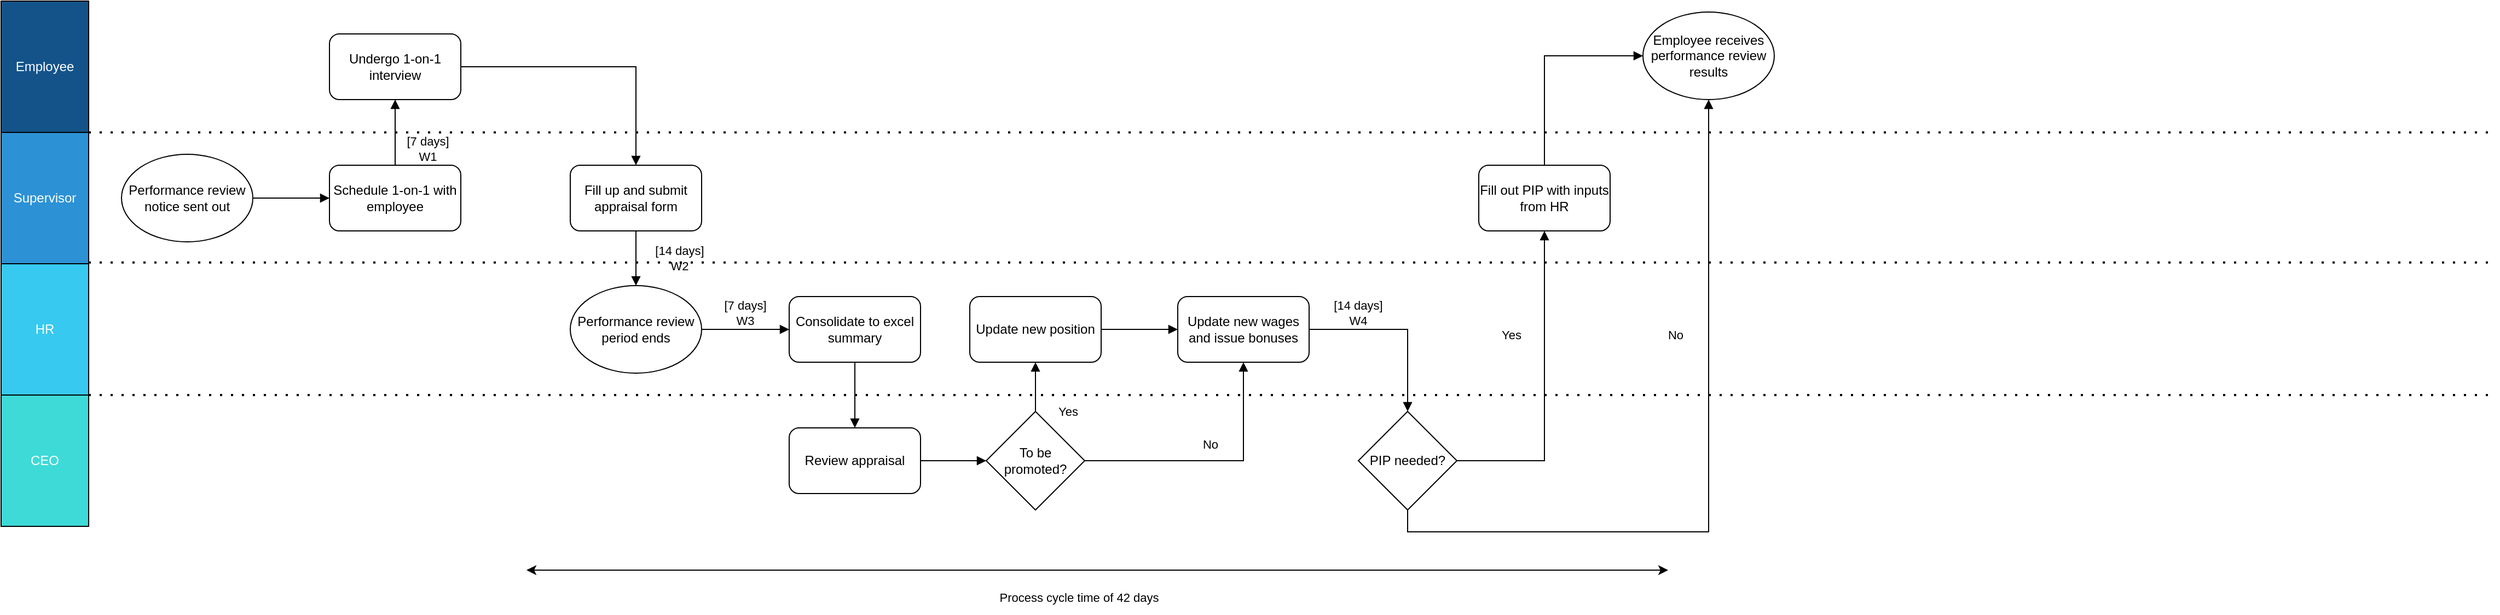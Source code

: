 <mxfile version="21.1.4" type="github">
  <diagram name="Page-1" id="x3qRDm9B7H_OVfXoaRfD">
    <mxGraphModel dx="1207" dy="681" grid="1" gridSize="10" guides="1" tooltips="1" connect="1" arrows="1" fold="1" page="1" pageScale="1" pageWidth="850" pageHeight="1100" math="0" shadow="0">
      <root>
        <mxCell id="0" />
        <mxCell id="1" parent="0" />
        <mxCell id="MzEPvq9lY3MwqnpipSgU-8" value="&lt;font color=&quot;#ffffff&quot;&gt;Employee&lt;/font&gt;" style="rounded=0;whiteSpace=wrap;html=1;direction=south;fillColor=#13538A;" parent="1" vertex="1">
          <mxGeometry x="80" y="120" width="80" height="120" as="geometry" />
        </mxCell>
        <mxCell id="nVGY_BLCJTJtmA_UGDGf-1" value="&lt;font color=&quot;#ffffff&quot;&gt;Supervisor&lt;/font&gt;" style="rounded=0;whiteSpace=wrap;html=1;direction=south;fillColor=#2C92D5;" parent="1" vertex="1">
          <mxGeometry x="80" y="240" width="80" height="120" as="geometry" />
        </mxCell>
        <mxCell id="nVGY_BLCJTJtmA_UGDGf-2" value="&lt;font color=&quot;#ffffff&quot;&gt;HR&lt;/font&gt;" style="rounded=0;whiteSpace=wrap;html=1;direction=south;fillColor=#37C9EF;" parent="1" vertex="1">
          <mxGeometry x="80" y="360" width="80" height="120" as="geometry" />
        </mxCell>
        <mxCell id="nVGY_BLCJTJtmA_UGDGf-3" value="&lt;font color=&quot;#ffffff&quot;&gt;CEO&lt;/font&gt;" style="rounded=0;whiteSpace=wrap;html=1;direction=south;fillColor=#3EDAD8;" parent="1" vertex="1">
          <mxGeometry x="80" y="480" width="80" height="120" as="geometry" />
        </mxCell>
        <mxCell id="fqvqRyCJQWTvvMZPAVhp-2" value="" style="edgeStyle=orthogonalEdgeStyle;rounded=0;orthogonalLoop=1;jettySize=auto;html=1;endArrow=block;endFill=1;" edge="1" parent="1" source="nVGY_BLCJTJtmA_UGDGf-4" target="nVGY_BLCJTJtmA_UGDGf-13">
          <mxGeometry relative="1" as="geometry" />
        </mxCell>
        <mxCell id="nVGY_BLCJTJtmA_UGDGf-4" value="Performance review notice sent out" style="ellipse;whiteSpace=wrap;html=1;" parent="1" vertex="1">
          <mxGeometry x="190" y="260" width="120" height="80" as="geometry" />
        </mxCell>
        <mxCell id="fqvqRyCJQWTvvMZPAVhp-12" style="edgeStyle=orthogonalEdgeStyle;shape=connector;rounded=0;orthogonalLoop=1;jettySize=auto;html=1;exitX=1;exitY=0.5;exitDx=0;exitDy=0;labelBackgroundColor=default;strokeColor=default;fontFamily=Helvetica;fontSize=11;fontColor=default;endArrow=block;endFill=1;" edge="1" parent="1" source="nVGY_BLCJTJtmA_UGDGf-11" target="nVGY_BLCJTJtmA_UGDGf-18">
          <mxGeometry relative="1" as="geometry" />
        </mxCell>
        <mxCell id="nVGY_BLCJTJtmA_UGDGf-11" value="Undergo 1-on-1 interview" style="rounded=1;whiteSpace=wrap;html=1;" parent="1" vertex="1">
          <mxGeometry x="380" y="150" width="120" height="60" as="geometry" />
        </mxCell>
        <mxCell id="fqvqRyCJQWTvvMZPAVhp-11" value="" style="edgeStyle=orthogonalEdgeStyle;shape=connector;rounded=0;orthogonalLoop=1;jettySize=auto;html=1;labelBackgroundColor=default;strokeColor=default;fontFamily=Helvetica;fontSize=11;fontColor=default;endArrow=block;endFill=1;" edge="1" parent="1" source="nVGY_BLCJTJtmA_UGDGf-13" target="nVGY_BLCJTJtmA_UGDGf-11">
          <mxGeometry relative="1" as="geometry" />
        </mxCell>
        <mxCell id="nVGY_BLCJTJtmA_UGDGf-13" value="Schedule 1-on-1 with employee" style="rounded=1;whiteSpace=wrap;html=1;" parent="1" vertex="1">
          <mxGeometry x="380" y="270" width="120" height="60" as="geometry" />
        </mxCell>
        <mxCell id="fqvqRyCJQWTvvMZPAVhp-13" value="" style="edgeStyle=orthogonalEdgeStyle;shape=connector;rounded=0;orthogonalLoop=1;jettySize=auto;html=1;labelBackgroundColor=default;strokeColor=default;fontFamily=Helvetica;fontSize=11;fontColor=default;endArrow=block;endFill=1;" edge="1" parent="1" source="nVGY_BLCJTJtmA_UGDGf-18" target="nVGY_BLCJTJtmA_UGDGf-21">
          <mxGeometry relative="1" as="geometry" />
        </mxCell>
        <mxCell id="nVGY_BLCJTJtmA_UGDGf-18" value="Fill up and submit appraisal form" style="rounded=1;whiteSpace=wrap;html=1;" parent="1" vertex="1">
          <mxGeometry x="600" y="270" width="120" height="60" as="geometry" />
        </mxCell>
        <mxCell id="fqvqRyCJQWTvvMZPAVhp-15" value="" style="edgeStyle=orthogonalEdgeStyle;shape=connector;rounded=0;orthogonalLoop=1;jettySize=auto;html=1;labelBackgroundColor=default;strokeColor=default;fontFamily=Helvetica;fontSize=11;fontColor=default;endArrow=block;endFill=1;" edge="1" parent="1" source="nVGY_BLCJTJtmA_UGDGf-19" target="nVGY_BLCJTJtmA_UGDGf-20">
          <mxGeometry relative="1" as="geometry" />
        </mxCell>
        <mxCell id="nVGY_BLCJTJtmA_UGDGf-19" value="Consolidate to excel summary" style="rounded=1;whiteSpace=wrap;html=1;" parent="1" vertex="1">
          <mxGeometry x="800" y="390" width="120" height="60" as="geometry" />
        </mxCell>
        <mxCell id="fqvqRyCJQWTvvMZPAVhp-16" value="" style="edgeStyle=orthogonalEdgeStyle;shape=connector;rounded=0;orthogonalLoop=1;jettySize=auto;html=1;labelBackgroundColor=default;strokeColor=default;fontFamily=Helvetica;fontSize=11;fontColor=default;endArrow=block;endFill=1;" edge="1" parent="1" source="nVGY_BLCJTJtmA_UGDGf-20" target="nVGY_BLCJTJtmA_UGDGf-23">
          <mxGeometry relative="1" as="geometry" />
        </mxCell>
        <mxCell id="nVGY_BLCJTJtmA_UGDGf-20" value="Review appraisal" style="rounded=1;whiteSpace=wrap;html=1;" parent="1" vertex="1">
          <mxGeometry x="800" y="510" width="120" height="60" as="geometry" />
        </mxCell>
        <mxCell id="fqvqRyCJQWTvvMZPAVhp-14" value="" style="edgeStyle=orthogonalEdgeStyle;shape=connector;rounded=0;orthogonalLoop=1;jettySize=auto;html=1;labelBackgroundColor=default;strokeColor=default;fontFamily=Helvetica;fontSize=11;fontColor=default;endArrow=block;endFill=1;" edge="1" parent="1" source="nVGY_BLCJTJtmA_UGDGf-21" target="nVGY_BLCJTJtmA_UGDGf-19">
          <mxGeometry relative="1" as="geometry" />
        </mxCell>
        <mxCell id="nVGY_BLCJTJtmA_UGDGf-21" value="Performance review period ends" style="ellipse;whiteSpace=wrap;html=1;" parent="1" vertex="1">
          <mxGeometry x="600" y="380" width="120" height="80" as="geometry" />
        </mxCell>
        <mxCell id="fqvqRyCJQWTvvMZPAVhp-18" value="" style="edgeStyle=orthogonalEdgeStyle;shape=connector;rounded=0;orthogonalLoop=1;jettySize=auto;html=1;labelBackgroundColor=default;strokeColor=default;fontFamily=Helvetica;fontSize=11;fontColor=default;endArrow=block;endFill=1;" edge="1" parent="1" source="nVGY_BLCJTJtmA_UGDGf-22" target="nVGY_BLCJTJtmA_UGDGf-25">
          <mxGeometry relative="1" as="geometry" />
        </mxCell>
        <mxCell id="nVGY_BLCJTJtmA_UGDGf-22" value="Update new position" style="rounded=1;whiteSpace=wrap;html=1;" parent="1" vertex="1">
          <mxGeometry x="965" y="390" width="120" height="60" as="geometry" />
        </mxCell>
        <mxCell id="fqvqRyCJQWTvvMZPAVhp-17" value="" style="edgeStyle=orthogonalEdgeStyle;shape=connector;rounded=0;orthogonalLoop=1;jettySize=auto;html=1;labelBackgroundColor=default;strokeColor=default;fontFamily=Helvetica;fontSize=11;fontColor=default;endArrow=block;endFill=1;" edge="1" parent="1" source="nVGY_BLCJTJtmA_UGDGf-23" target="nVGY_BLCJTJtmA_UGDGf-22">
          <mxGeometry relative="1" as="geometry" />
        </mxCell>
        <mxCell id="fqvqRyCJQWTvvMZPAVhp-19" style="edgeStyle=orthogonalEdgeStyle;shape=connector;rounded=0;orthogonalLoop=1;jettySize=auto;html=1;exitX=1;exitY=0.5;exitDx=0;exitDy=0;labelBackgroundColor=default;strokeColor=default;fontFamily=Helvetica;fontSize=11;fontColor=default;endArrow=block;endFill=1;" edge="1" parent="1" source="nVGY_BLCJTJtmA_UGDGf-23" target="nVGY_BLCJTJtmA_UGDGf-25">
          <mxGeometry relative="1" as="geometry" />
        </mxCell>
        <mxCell id="nVGY_BLCJTJtmA_UGDGf-23" value="To be promoted?" style="rhombus;whiteSpace=wrap;html=1;" parent="1" vertex="1">
          <mxGeometry x="980" y="495" width="90" height="90" as="geometry" />
        </mxCell>
        <mxCell id="fqvqRyCJQWTvvMZPAVhp-21" style="edgeStyle=orthogonalEdgeStyle;shape=connector;rounded=0;orthogonalLoop=1;jettySize=auto;html=1;exitX=1;exitY=0.5;exitDx=0;exitDy=0;entryX=0.5;entryY=1;entryDx=0;entryDy=0;labelBackgroundColor=default;strokeColor=default;fontFamily=Helvetica;fontSize=11;fontColor=default;endArrow=block;endFill=1;" edge="1" parent="1" source="nVGY_BLCJTJtmA_UGDGf-24" target="nVGY_BLCJTJtmA_UGDGf-26">
          <mxGeometry relative="1" as="geometry" />
        </mxCell>
        <mxCell id="fqvqRyCJQWTvvMZPAVhp-22" style="edgeStyle=orthogonalEdgeStyle;shape=connector;rounded=0;orthogonalLoop=1;jettySize=auto;html=1;exitX=0.5;exitY=1;exitDx=0;exitDy=0;entryX=0.5;entryY=1;entryDx=0;entryDy=0;labelBackgroundColor=default;strokeColor=default;fontFamily=Helvetica;fontSize=11;fontColor=default;endArrow=block;endFill=1;" edge="1" parent="1" source="nVGY_BLCJTJtmA_UGDGf-24" target="nVGY_BLCJTJtmA_UGDGf-31">
          <mxGeometry relative="1" as="geometry" />
        </mxCell>
        <mxCell id="nVGY_BLCJTJtmA_UGDGf-24" value="PIP needed?" style="rhombus;whiteSpace=wrap;html=1;" parent="1" vertex="1">
          <mxGeometry x="1320" y="495" width="90" height="90" as="geometry" />
        </mxCell>
        <mxCell id="fqvqRyCJQWTvvMZPAVhp-20" style="edgeStyle=orthogonalEdgeStyle;shape=connector;rounded=0;orthogonalLoop=1;jettySize=auto;html=1;exitX=1;exitY=0.5;exitDx=0;exitDy=0;entryX=0.5;entryY=0;entryDx=0;entryDy=0;labelBackgroundColor=default;strokeColor=default;fontFamily=Helvetica;fontSize=11;fontColor=default;endArrow=block;endFill=1;" edge="1" parent="1" source="nVGY_BLCJTJtmA_UGDGf-25" target="nVGY_BLCJTJtmA_UGDGf-24">
          <mxGeometry relative="1" as="geometry" />
        </mxCell>
        <mxCell id="nVGY_BLCJTJtmA_UGDGf-25" value="Update new wages and issue bonuses" style="rounded=1;whiteSpace=wrap;html=1;" parent="1" vertex="1">
          <mxGeometry x="1155" y="390" width="120" height="60" as="geometry" />
        </mxCell>
        <mxCell id="fqvqRyCJQWTvvMZPAVhp-23" style="edgeStyle=orthogonalEdgeStyle;shape=connector;rounded=0;orthogonalLoop=1;jettySize=auto;html=1;exitX=0.5;exitY=0;exitDx=0;exitDy=0;entryX=0;entryY=0.5;entryDx=0;entryDy=0;labelBackgroundColor=default;strokeColor=default;fontFamily=Helvetica;fontSize=11;fontColor=default;endArrow=block;endFill=1;" edge="1" parent="1" source="nVGY_BLCJTJtmA_UGDGf-26" target="nVGY_BLCJTJtmA_UGDGf-31">
          <mxGeometry relative="1" as="geometry" />
        </mxCell>
        <mxCell id="nVGY_BLCJTJtmA_UGDGf-26" value="Fill out PIP with inputs from HR" style="rounded=1;whiteSpace=wrap;html=1;" parent="1" vertex="1">
          <mxGeometry x="1430" y="270" width="120" height="60" as="geometry" />
        </mxCell>
        <mxCell id="nVGY_BLCJTJtmA_UGDGf-31" value="Employee receives performance review results" style="ellipse;whiteSpace=wrap;html=1;" parent="1" vertex="1">
          <mxGeometry x="1580" y="130" width="120" height="80" as="geometry" />
        </mxCell>
        <mxCell id="nVGY_BLCJTJtmA_UGDGf-61" value="" style="endArrow=none;dashed=1;html=1;strokeWidth=2;rounded=0;labelBackgroundColor=default;strokeColor=default;fontFamily=Helvetica;fontSize=11;fontColor=default;shape=connector;exitX=0;exitY=0;exitDx=0;exitDy=0;dashPattern=1 4;" parent="1" source="nVGY_BLCJTJtmA_UGDGf-1" edge="1">
          <mxGeometry width="50" height="50" relative="1" as="geometry">
            <mxPoint x="550" y="400" as="sourcePoint" />
            <mxPoint x="2360" y="240" as="targetPoint" />
          </mxGeometry>
        </mxCell>
        <mxCell id="nVGY_BLCJTJtmA_UGDGf-62" value="" style="endArrow=none;html=1;strokeWidth=2;rounded=0;labelBackgroundColor=default;strokeColor=default;fontFamily=Helvetica;fontSize=11;fontColor=default;shape=connector;exitX=0;exitY=0;exitDx=0;exitDy=0;dashed=1;dashPattern=1 4;" parent="1" edge="1">
          <mxGeometry width="50" height="50" relative="1" as="geometry">
            <mxPoint x="160" y="358.82" as="sourcePoint" />
            <mxPoint x="2360" y="358.82" as="targetPoint" />
          </mxGeometry>
        </mxCell>
        <mxCell id="nVGY_BLCJTJtmA_UGDGf-63" value="" style="endArrow=none;dashed=1;html=1;strokeWidth=2;rounded=0;labelBackgroundColor=default;strokeColor=default;fontFamily=Helvetica;fontSize=11;fontColor=default;shape=connector;exitX=0;exitY=0;exitDx=0;exitDy=0;dashPattern=1 4;" parent="1" edge="1">
          <mxGeometry width="50" height="50" relative="1" as="geometry">
            <mxPoint x="160" y="480" as="sourcePoint" />
            <mxPoint x="2360" y="480" as="targetPoint" />
          </mxGeometry>
        </mxCell>
        <mxCell id="nVGY_BLCJTJtmA_UGDGf-65" value="[14 days]&lt;br&gt;W2" style="text;html=1;strokeColor=none;fillColor=none;align=center;verticalAlign=middle;whiteSpace=wrap;rounded=0;fontSize=11;fontFamily=Helvetica;fontColor=default;" parent="1" vertex="1">
          <mxGeometry x="670" y="340" width="60" height="30" as="geometry" />
        </mxCell>
        <mxCell id="nVGY_BLCJTJtmA_UGDGf-67" value="Yes" style="text;html=1;strokeColor=none;fillColor=none;align=center;verticalAlign=middle;whiteSpace=wrap;rounded=0;fontSize=11;fontFamily=Helvetica;fontColor=default;" parent="1" vertex="1">
          <mxGeometry x="1430" y="410" width="60" height="30" as="geometry" />
        </mxCell>
        <mxCell id="nVGY_BLCJTJtmA_UGDGf-68" value="[14 days]&lt;br&gt;W4" style="text;html=1;strokeColor=none;fillColor=none;align=center;verticalAlign=middle;whiteSpace=wrap;rounded=0;fontSize=11;fontFamily=Helvetica;fontColor=default;" parent="1" vertex="1">
          <mxGeometry x="1290" y="390" width="60" height="30" as="geometry" />
        </mxCell>
        <mxCell id="fqvqRyCJQWTvvMZPAVhp-24" value="[7 days]&lt;br&gt;W1" style="text;html=1;strokeColor=none;fillColor=none;align=center;verticalAlign=middle;whiteSpace=wrap;rounded=0;fontSize=11;fontFamily=Helvetica;fontColor=default;" vertex="1" parent="1">
          <mxGeometry x="440" y="240" width="60" height="30" as="geometry" />
        </mxCell>
        <mxCell id="fqvqRyCJQWTvvMZPAVhp-25" value="[7 days]&lt;br&gt;W3" style="text;html=1;strokeColor=none;fillColor=none;align=center;verticalAlign=middle;whiteSpace=wrap;rounded=0;fontSize=11;fontFamily=Helvetica;fontColor=default;" vertex="1" parent="1">
          <mxGeometry x="730" y="390" width="60" height="30" as="geometry" />
        </mxCell>
        <mxCell id="fqvqRyCJQWTvvMZPAVhp-26" value="Yes" style="text;html=1;strokeColor=none;fillColor=none;align=center;verticalAlign=middle;whiteSpace=wrap;rounded=0;fontSize=11;fontFamily=Helvetica;fontColor=default;" vertex="1" parent="1">
          <mxGeometry x="1025" y="480" width="60" height="30" as="geometry" />
        </mxCell>
        <mxCell id="fqvqRyCJQWTvvMZPAVhp-27" value="No" style="text;html=1;strokeColor=none;fillColor=none;align=center;verticalAlign=middle;whiteSpace=wrap;rounded=0;fontSize=11;fontFamily=Helvetica;fontColor=default;" vertex="1" parent="1">
          <mxGeometry x="1155" y="510" width="60" height="30" as="geometry" />
        </mxCell>
        <mxCell id="fqvqRyCJQWTvvMZPAVhp-28" value="No" style="text;html=1;strokeColor=none;fillColor=none;align=center;verticalAlign=middle;whiteSpace=wrap;rounded=0;fontSize=11;fontFamily=Helvetica;fontColor=default;" vertex="1" parent="1">
          <mxGeometry x="1580" y="410" width="60" height="30" as="geometry" />
        </mxCell>
        <mxCell id="fqvqRyCJQWTvvMZPAVhp-29" value="" style="endArrow=classic;startArrow=classic;html=1;rounded=0;labelBackgroundColor=default;strokeColor=default;fontFamily=Helvetica;fontSize=11;fontColor=default;shape=connector;" edge="1" parent="1">
          <mxGeometry width="50" height="50" relative="1" as="geometry">
            <mxPoint x="560" y="640" as="sourcePoint" />
            <mxPoint x="1603" y="640" as="targetPoint" />
          </mxGeometry>
        </mxCell>
        <mxCell id="fqvqRyCJQWTvvMZPAVhp-30" value="Process cycle time of 42 days" style="text;html=1;strokeColor=none;fillColor=none;align=center;verticalAlign=middle;whiteSpace=wrap;rounded=0;fontSize=11;fontFamily=Helvetica;fontColor=default;" vertex="1" parent="1">
          <mxGeometry x="965" y="650" width="200" height="30" as="geometry" />
        </mxCell>
      </root>
    </mxGraphModel>
  </diagram>
</mxfile>
